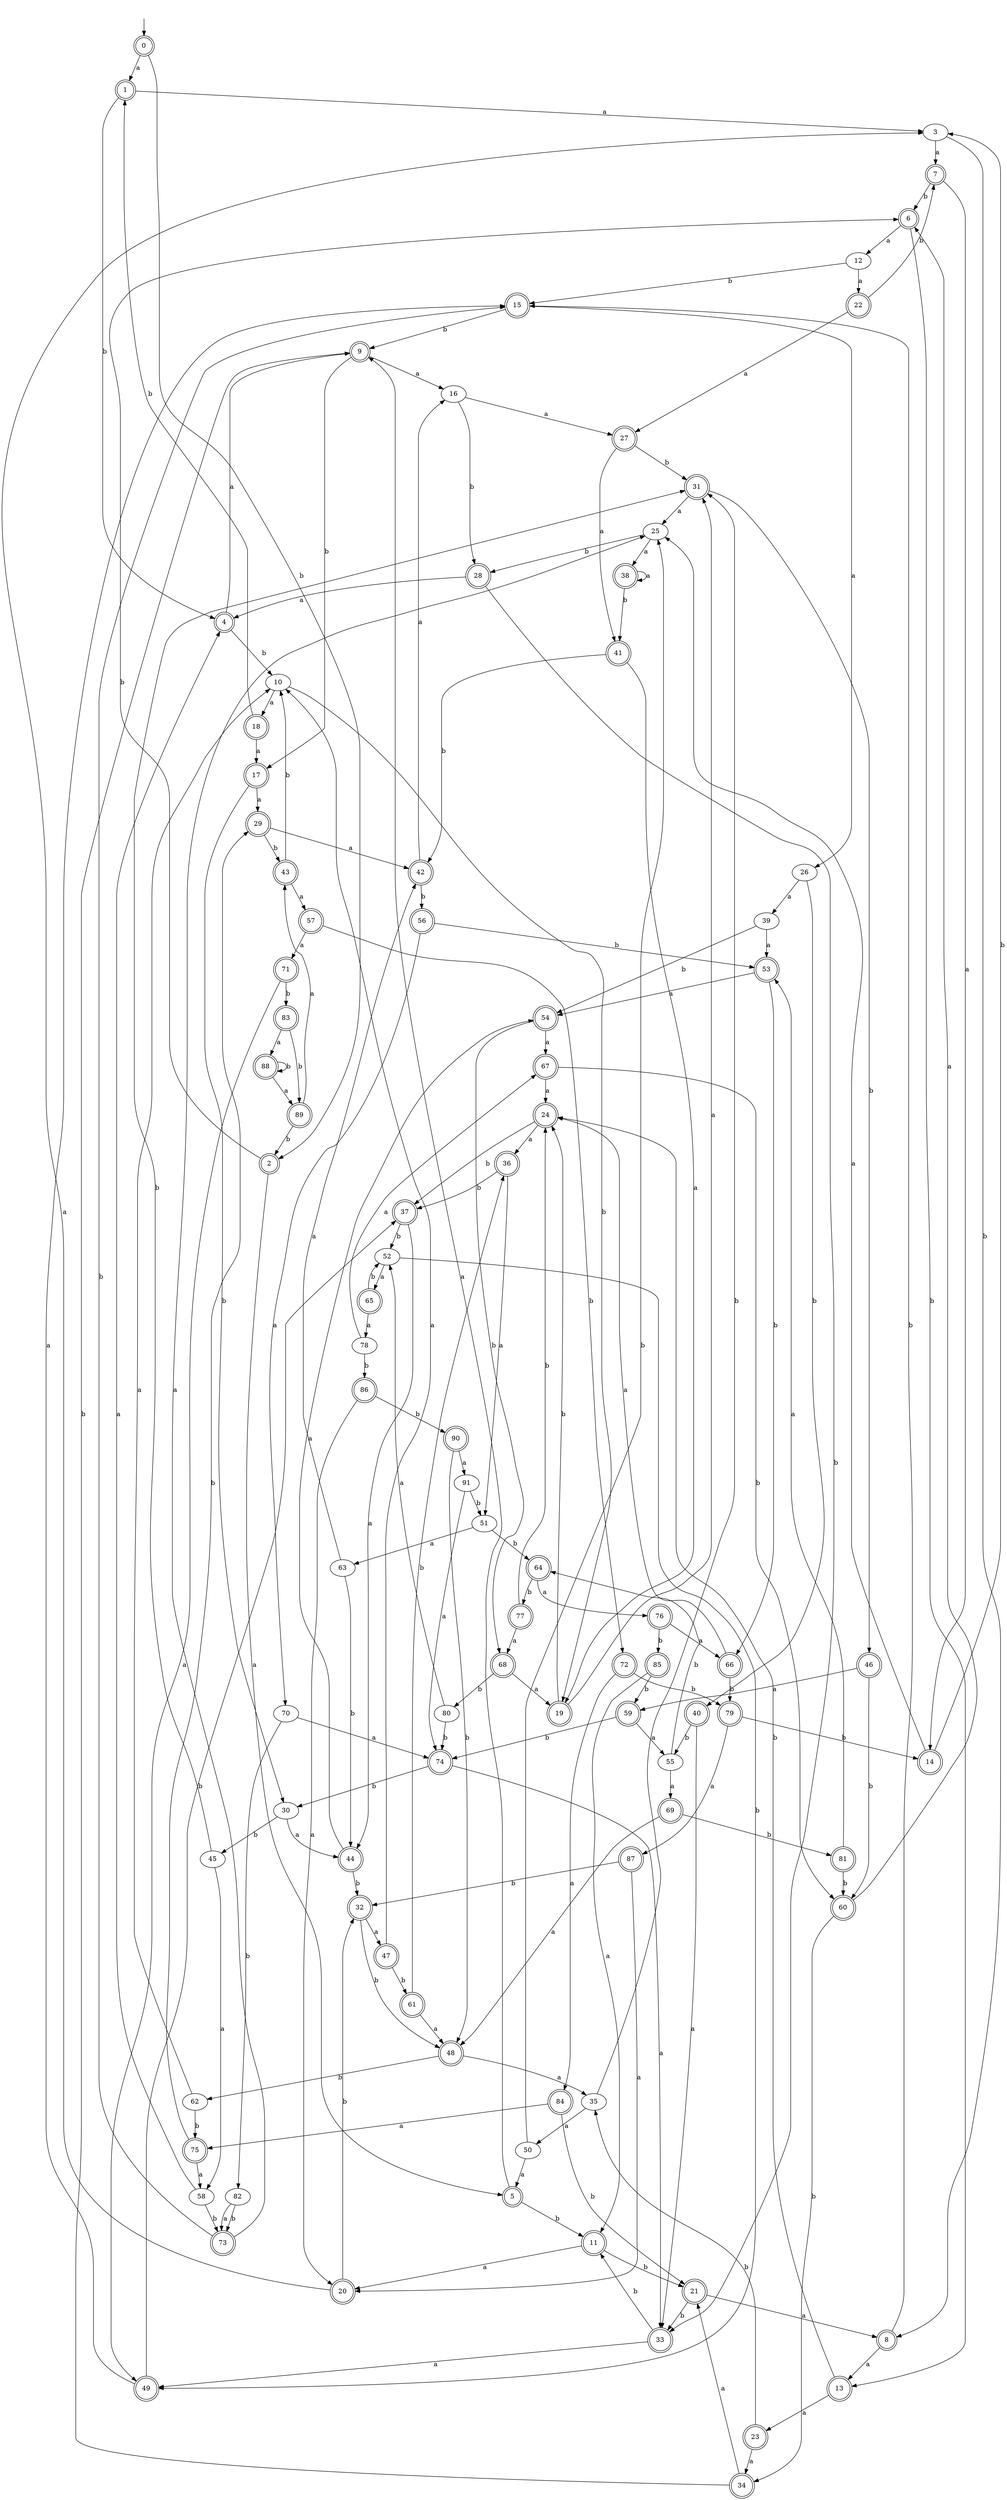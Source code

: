 digraph RandomDFA {
  __start0 [label="", shape=none];
  __start0 -> 0 [label=""];
  0 [shape=circle] [shape=doublecircle]
  0 -> 1 [label="a"]
  0 -> 2 [label="b"]
  1 [shape=doublecircle]
  1 -> 3 [label="a"]
  1 -> 4 [label="b"]
  2 [shape=doublecircle]
  2 -> 5 [label="a"]
  2 -> 6 [label="b"]
  3
  3 -> 7 [label="a"]
  3 -> 8 [label="b"]
  4 [shape=doublecircle]
  4 -> 9 [label="a"]
  4 -> 10 [label="b"]
  5 [shape=doublecircle]
  5 -> 9 [label="a"]
  5 -> 11 [label="b"]
  6 [shape=doublecircle]
  6 -> 12 [label="a"]
  6 -> 13 [label="b"]
  7 [shape=doublecircle]
  7 -> 14 [label="a"]
  7 -> 6 [label="b"]
  8 [shape=doublecircle]
  8 -> 13 [label="a"]
  8 -> 15 [label="b"]
  9 [shape=doublecircle]
  9 -> 16 [label="a"]
  9 -> 17 [label="b"]
  10
  10 -> 18 [label="a"]
  10 -> 19 [label="b"]
  11 [shape=doublecircle]
  11 -> 20 [label="a"]
  11 -> 21 [label="b"]
  12
  12 -> 22 [label="a"]
  12 -> 15 [label="b"]
  13 [shape=doublecircle]
  13 -> 23 [label="a"]
  13 -> 24 [label="b"]
  14 [shape=doublecircle]
  14 -> 25 [label="a"]
  14 -> 3 [label="b"]
  15 [shape=doublecircle]
  15 -> 26 [label="a"]
  15 -> 9 [label="b"]
  16
  16 -> 27 [label="a"]
  16 -> 28 [label="b"]
  17 [shape=doublecircle]
  17 -> 29 [label="a"]
  17 -> 30 [label="b"]
  18 [shape=doublecircle]
  18 -> 17 [label="a"]
  18 -> 1 [label="b"]
  19 [shape=doublecircle]
  19 -> 31 [label="a"]
  19 -> 24 [label="b"]
  20 [shape=doublecircle]
  20 -> 3 [label="a"]
  20 -> 32 [label="b"]
  21 [shape=doublecircle]
  21 -> 8 [label="a"]
  21 -> 33 [label="b"]
  22 [shape=doublecircle]
  22 -> 27 [label="a"]
  22 -> 7 [label="b"]
  23 [shape=doublecircle]
  23 -> 34 [label="a"]
  23 -> 35 [label="b"]
  24 [shape=doublecircle]
  24 -> 36 [label="a"]
  24 -> 37 [label="b"]
  25
  25 -> 38 [label="a"]
  25 -> 28 [label="b"]
  26
  26 -> 39 [label="a"]
  26 -> 40 [label="b"]
  27 [shape=doublecircle]
  27 -> 41 [label="a"]
  27 -> 31 [label="b"]
  28 [shape=doublecircle]
  28 -> 4 [label="a"]
  28 -> 33 [label="b"]
  29 [shape=doublecircle]
  29 -> 42 [label="a"]
  29 -> 43 [label="b"]
  30
  30 -> 44 [label="a"]
  30 -> 45 [label="b"]
  31 [shape=doublecircle]
  31 -> 25 [label="a"]
  31 -> 46 [label="b"]
  32 [shape=doublecircle]
  32 -> 47 [label="a"]
  32 -> 48 [label="b"]
  33 [shape=doublecircle]
  33 -> 49 [label="a"]
  33 -> 11 [label="b"]
  34 [shape=doublecircle]
  34 -> 21 [label="a"]
  34 -> 9 [label="b"]
  35
  35 -> 50 [label="a"]
  35 -> 31 [label="b"]
  36 [shape=doublecircle]
  36 -> 51 [label="a"]
  36 -> 37 [label="b"]
  37 [shape=doublecircle]
  37 -> 44 [label="a"]
  37 -> 52 [label="b"]
  38 [shape=doublecircle]
  38 -> 38 [label="a"]
  38 -> 41 [label="b"]
  39
  39 -> 53 [label="a"]
  39 -> 54 [label="b"]
  40 [shape=doublecircle]
  40 -> 33 [label="a"]
  40 -> 55 [label="b"]
  41 [shape=doublecircle]
  41 -> 19 [label="a"]
  41 -> 42 [label="b"]
  42 [shape=doublecircle]
  42 -> 16 [label="a"]
  42 -> 56 [label="b"]
  43 [shape=doublecircle]
  43 -> 57 [label="a"]
  43 -> 10 [label="b"]
  44 [shape=doublecircle]
  44 -> 54 [label="a"]
  44 -> 32 [label="b"]
  45
  45 -> 58 [label="a"]
  45 -> 31 [label="b"]
  46 [shape=doublecircle]
  46 -> 59 [label="a"]
  46 -> 60 [label="b"]
  47 [shape=doublecircle]
  47 -> 10 [label="a"]
  47 -> 61 [label="b"]
  48 [shape=doublecircle]
  48 -> 35 [label="a"]
  48 -> 62 [label="b"]
  49 [shape=doublecircle]
  49 -> 15 [label="a"]
  49 -> 37 [label="b"]
  50
  50 -> 5 [label="a"]
  50 -> 25 [label="b"]
  51
  51 -> 63 [label="a"]
  51 -> 64 [label="b"]
  52
  52 -> 65 [label="a"]
  52 -> 49 [label="b"]
  53 [shape=doublecircle]
  53 -> 54 [label="a"]
  53 -> 66 [label="b"]
  54 [shape=doublecircle]
  54 -> 67 [label="a"]
  54 -> 68 [label="b"]
  55
  55 -> 69 [label="a"]
  55 -> 64 [label="b"]
  56 [shape=doublecircle]
  56 -> 70 [label="a"]
  56 -> 53 [label="b"]
  57 [shape=doublecircle]
  57 -> 71 [label="a"]
  57 -> 72 [label="b"]
  58
  58 -> 4 [label="a"]
  58 -> 73 [label="b"]
  59 [shape=doublecircle]
  59 -> 55 [label="a"]
  59 -> 74 [label="b"]
  60 [shape=doublecircle]
  60 -> 6 [label="a"]
  60 -> 34 [label="b"]
  61 [shape=doublecircle]
  61 -> 48 [label="a"]
  61 -> 36 [label="b"]
  62
  62 -> 10 [label="a"]
  62 -> 75 [label="b"]
  63
  63 -> 42 [label="a"]
  63 -> 44 [label="b"]
  64 [shape=doublecircle]
  64 -> 76 [label="a"]
  64 -> 77 [label="b"]
  65 [shape=doublecircle]
  65 -> 78 [label="a"]
  65 -> 52 [label="b"]
  66 [shape=doublecircle]
  66 -> 24 [label="a"]
  66 -> 79 [label="b"]
  67 [shape=doublecircle]
  67 -> 24 [label="a"]
  67 -> 60 [label="b"]
  68 [shape=doublecircle]
  68 -> 19 [label="a"]
  68 -> 80 [label="b"]
  69 [shape=doublecircle]
  69 -> 48 [label="a"]
  69 -> 81 [label="b"]
  70
  70 -> 74 [label="a"]
  70 -> 82 [label="b"]
  71 [shape=doublecircle]
  71 -> 49 [label="a"]
  71 -> 83 [label="b"]
  72 [shape=doublecircle]
  72 -> 84 [label="a"]
  72 -> 79 [label="b"]
  73 [shape=doublecircle]
  73 -> 25 [label="a"]
  73 -> 15 [label="b"]
  74 [shape=doublecircle]
  74 -> 33 [label="a"]
  74 -> 30 [label="b"]
  75 [shape=doublecircle]
  75 -> 58 [label="a"]
  75 -> 29 [label="b"]
  76 [shape=doublecircle]
  76 -> 66 [label="a"]
  76 -> 85 [label="b"]
  77 [shape=doublecircle]
  77 -> 68 [label="a"]
  77 -> 24 [label="b"]
  78
  78 -> 67 [label="a"]
  78 -> 86 [label="b"]
  79 [shape=doublecircle]
  79 -> 87 [label="a"]
  79 -> 14 [label="b"]
  80
  80 -> 52 [label="a"]
  80 -> 74 [label="b"]
  81 [shape=doublecircle]
  81 -> 53 [label="a"]
  81 -> 60 [label="b"]
  82
  82 -> 73 [label="a"]
  82 -> 73 [label="b"]
  83 [shape=doublecircle]
  83 -> 88 [label="a"]
  83 -> 89 [label="b"]
  84 [shape=doublecircle]
  84 -> 75 [label="a"]
  84 -> 21 [label="b"]
  85 [shape=doublecircle]
  85 -> 11 [label="a"]
  85 -> 59 [label="b"]
  86 [shape=doublecircle]
  86 -> 20 [label="a"]
  86 -> 90 [label="b"]
  87 [shape=doublecircle]
  87 -> 20 [label="a"]
  87 -> 32 [label="b"]
  88 [shape=doublecircle]
  88 -> 89 [label="a"]
  88 -> 88 [label="b"]
  89 [shape=doublecircle]
  89 -> 43 [label="a"]
  89 -> 2 [label="b"]
  90 [shape=doublecircle]
  90 -> 91 [label="a"]
  90 -> 48 [label="b"]
  91
  91 -> 74 [label="a"]
  91 -> 51 [label="b"]
}
